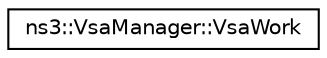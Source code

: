 digraph "Graphical Class Hierarchy"
{
 // LATEX_PDF_SIZE
  edge [fontname="Helvetica",fontsize="10",labelfontname="Helvetica",labelfontsize="10"];
  node [fontname="Helvetica",fontsize="10",shape=record];
  rankdir="LR";
  Node0 [label="ns3::VsaManager::VsaWork",height=0.2,width=0.4,color="black", fillcolor="white", style="filled",URL="$structns3_1_1_vsa_manager_1_1_vsa_work.html",tooltip="VsaWork structure."];
}
